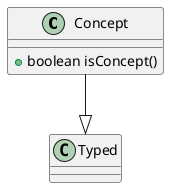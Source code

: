 !include /Users/Sam/Git/fabric-composer/site/node_modules/composer-common/lib/model/typed.uml
@startuml
class Concept{
   + boolean isConcept()
}
Concept --|> Typed
@enduml

